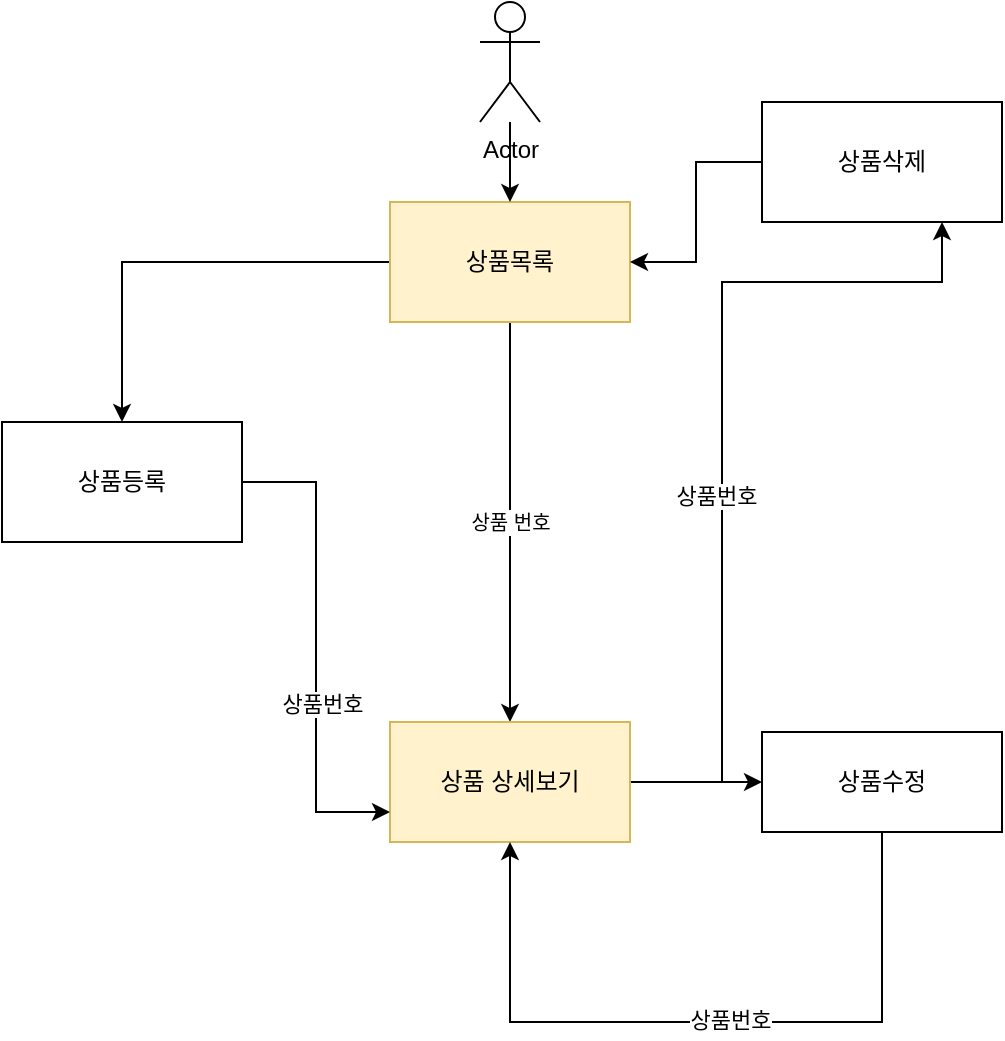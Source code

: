<mxfile version="14.6.6" type="github">
  <diagram id="Pq8F2uY2wZP6R7aFD6ed" name="Page-1">
    <mxGraphModel dx="501" dy="784" grid="1" gridSize="10" guides="1" tooltips="1" connect="1" arrows="1" fold="1" page="1" pageScale="1" pageWidth="827" pageHeight="1169" math="0" shadow="0">
      <root>
        <mxCell id="0" />
        <mxCell id="1" parent="0" />
        <mxCell id="CxS3aZbCNeCSUDY30MPM-6" value="&lt;font size=&quot;1&quot;&gt;상품 번호&lt;br&gt;&lt;/font&gt;" style="edgeStyle=orthogonalEdgeStyle;rounded=0;orthogonalLoop=1;jettySize=auto;html=1;" edge="1" parent="1" source="CxS3aZbCNeCSUDY30MPM-2" target="CxS3aZbCNeCSUDY30MPM-5">
          <mxGeometry relative="1" as="geometry" />
        </mxCell>
        <mxCell id="CxS3aZbCNeCSUDY30MPM-19" style="edgeStyle=orthogonalEdgeStyle;rounded=0;orthogonalLoop=1;jettySize=auto;html=1;entryX=0.5;entryY=0;entryDx=0;entryDy=0;" edge="1" parent="1" source="CxS3aZbCNeCSUDY30MPM-2" target="CxS3aZbCNeCSUDY30MPM-7">
          <mxGeometry relative="1" as="geometry" />
        </mxCell>
        <mxCell id="CxS3aZbCNeCSUDY30MPM-2" value="상품목록&lt;br&gt;" style="rounded=0;whiteSpace=wrap;html=1;fillColor=#fff2cc;strokeColor=#d6b656;" vertex="1" parent="1">
          <mxGeometry x="354" y="190" width="120" height="60" as="geometry" />
        </mxCell>
        <mxCell id="CxS3aZbCNeCSUDY30MPM-4" value="" style="edgeStyle=orthogonalEdgeStyle;rounded=0;orthogonalLoop=1;jettySize=auto;html=1;" edge="1" parent="1" source="CxS3aZbCNeCSUDY30MPM-3" target="CxS3aZbCNeCSUDY30MPM-2">
          <mxGeometry relative="1" as="geometry" />
        </mxCell>
        <mxCell id="CxS3aZbCNeCSUDY30MPM-3" value="Actor" style="shape=umlActor;verticalLabelPosition=bottom;verticalAlign=top;html=1;outlineConnect=0;" vertex="1" parent="1">
          <mxGeometry x="399" y="90" width="30" height="60" as="geometry" />
        </mxCell>
        <mxCell id="CxS3aZbCNeCSUDY30MPM-17" style="edgeStyle=orthogonalEdgeStyle;rounded=0;orthogonalLoop=1;jettySize=auto;html=1;entryX=0.75;entryY=1;entryDx=0;entryDy=0;" edge="1" parent="1">
          <mxGeometry relative="1" as="geometry">
            <mxPoint x="474" y="480" as="sourcePoint" />
            <mxPoint x="630" y="200" as="targetPoint" />
            <Array as="points">
              <mxPoint x="520" y="480" />
              <mxPoint x="520" y="230" />
            </Array>
          </mxGeometry>
        </mxCell>
        <mxCell id="CxS3aZbCNeCSUDY30MPM-23" value="상품번호" style="edgeLabel;html=1;align=center;verticalAlign=middle;resizable=0;points=[];" vertex="1" connectable="0" parent="CxS3aZbCNeCSUDY30MPM-17">
          <mxGeometry x="-0.133" y="3" relative="1" as="geometry">
            <mxPoint as="offset" />
          </mxGeometry>
        </mxCell>
        <mxCell id="CxS3aZbCNeCSUDY30MPM-24" style="edgeStyle=orthogonalEdgeStyle;rounded=0;orthogonalLoop=1;jettySize=auto;html=1;" edge="1" parent="1" source="CxS3aZbCNeCSUDY30MPM-5" target="CxS3aZbCNeCSUDY30MPM-8">
          <mxGeometry relative="1" as="geometry" />
        </mxCell>
        <mxCell id="CxS3aZbCNeCSUDY30MPM-5" value="상품 상세보기" style="rounded=0;whiteSpace=wrap;html=1;fillColor=#fff2cc;strokeColor=#d6b656;" vertex="1" parent="1">
          <mxGeometry x="354" y="450" width="120" height="60" as="geometry" />
        </mxCell>
        <mxCell id="CxS3aZbCNeCSUDY30MPM-20" style="edgeStyle=orthogonalEdgeStyle;rounded=0;orthogonalLoop=1;jettySize=auto;html=1;entryX=0;entryY=0.75;entryDx=0;entryDy=0;" edge="1" parent="1" source="CxS3aZbCNeCSUDY30MPM-7" target="CxS3aZbCNeCSUDY30MPM-5">
          <mxGeometry relative="1" as="geometry" />
        </mxCell>
        <mxCell id="CxS3aZbCNeCSUDY30MPM-21" value="상품번호" style="edgeLabel;html=1;align=center;verticalAlign=middle;resizable=0;points=[];" vertex="1" connectable="0" parent="CxS3aZbCNeCSUDY30MPM-20">
          <mxGeometry x="0.237" y="3" relative="1" as="geometry">
            <mxPoint as="offset" />
          </mxGeometry>
        </mxCell>
        <mxCell id="CxS3aZbCNeCSUDY30MPM-7" value="상품등록" style="rounded=0;whiteSpace=wrap;html=1;" vertex="1" parent="1">
          <mxGeometry x="160" y="300" width="120" height="60" as="geometry" />
        </mxCell>
        <mxCell id="CxS3aZbCNeCSUDY30MPM-15" style="edgeStyle=orthogonalEdgeStyle;rounded=0;orthogonalLoop=1;jettySize=auto;html=1;entryX=0.5;entryY=1;entryDx=0;entryDy=0;" edge="1" parent="1" source="CxS3aZbCNeCSUDY30MPM-8" target="CxS3aZbCNeCSUDY30MPM-5">
          <mxGeometry relative="1" as="geometry">
            <Array as="points">
              <mxPoint x="600" y="600" />
              <mxPoint x="414" y="600" />
            </Array>
          </mxGeometry>
        </mxCell>
        <mxCell id="CxS3aZbCNeCSUDY30MPM-22" value="상품번호" style="edgeLabel;html=1;align=center;verticalAlign=middle;resizable=0;points=[];" vertex="1" connectable="0" parent="CxS3aZbCNeCSUDY30MPM-15">
          <mxGeometry x="-0.077" y="-1" relative="1" as="geometry">
            <mxPoint as="offset" />
          </mxGeometry>
        </mxCell>
        <mxCell id="CxS3aZbCNeCSUDY30MPM-8" value="상품수정" style="rounded=0;whiteSpace=wrap;html=1;" vertex="1" parent="1">
          <mxGeometry x="540" y="455" width="120" height="50" as="geometry" />
        </mxCell>
        <mxCell id="CxS3aZbCNeCSUDY30MPM-25" style="edgeStyle=orthogonalEdgeStyle;rounded=0;orthogonalLoop=1;jettySize=auto;html=1;entryX=1;entryY=0.5;entryDx=0;entryDy=0;" edge="1" parent="1" source="CxS3aZbCNeCSUDY30MPM-9" target="CxS3aZbCNeCSUDY30MPM-2">
          <mxGeometry relative="1" as="geometry" />
        </mxCell>
        <mxCell id="CxS3aZbCNeCSUDY30MPM-9" value="상품삭제" style="rounded=0;whiteSpace=wrap;html=1;" vertex="1" parent="1">
          <mxGeometry x="540" y="140" width="120" height="60" as="geometry" />
        </mxCell>
      </root>
    </mxGraphModel>
  </diagram>
</mxfile>
